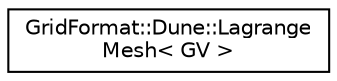 digraph "Graphical Class Hierarchy"
{
 // LATEX_PDF_SIZE
  edge [fontname="Helvetica",fontsize="10",labelfontname="Helvetica",labelfontsize="10"];
  node [fontname="Helvetica",fontsize="10",shape=record];
  rankdir="LR";
  Node0 [label="GridFormat::Dune::Lagrange\lMesh\< GV \>",height=0.2,width=0.4,color="black", fillcolor="white", style="filled",URL="$classGridFormat_1_1Dune_1_1LagrangeMesh.html",tooltip="Exposes a Dune::GridView as a mesh composed of lagrange cells with the given order...."];
}
